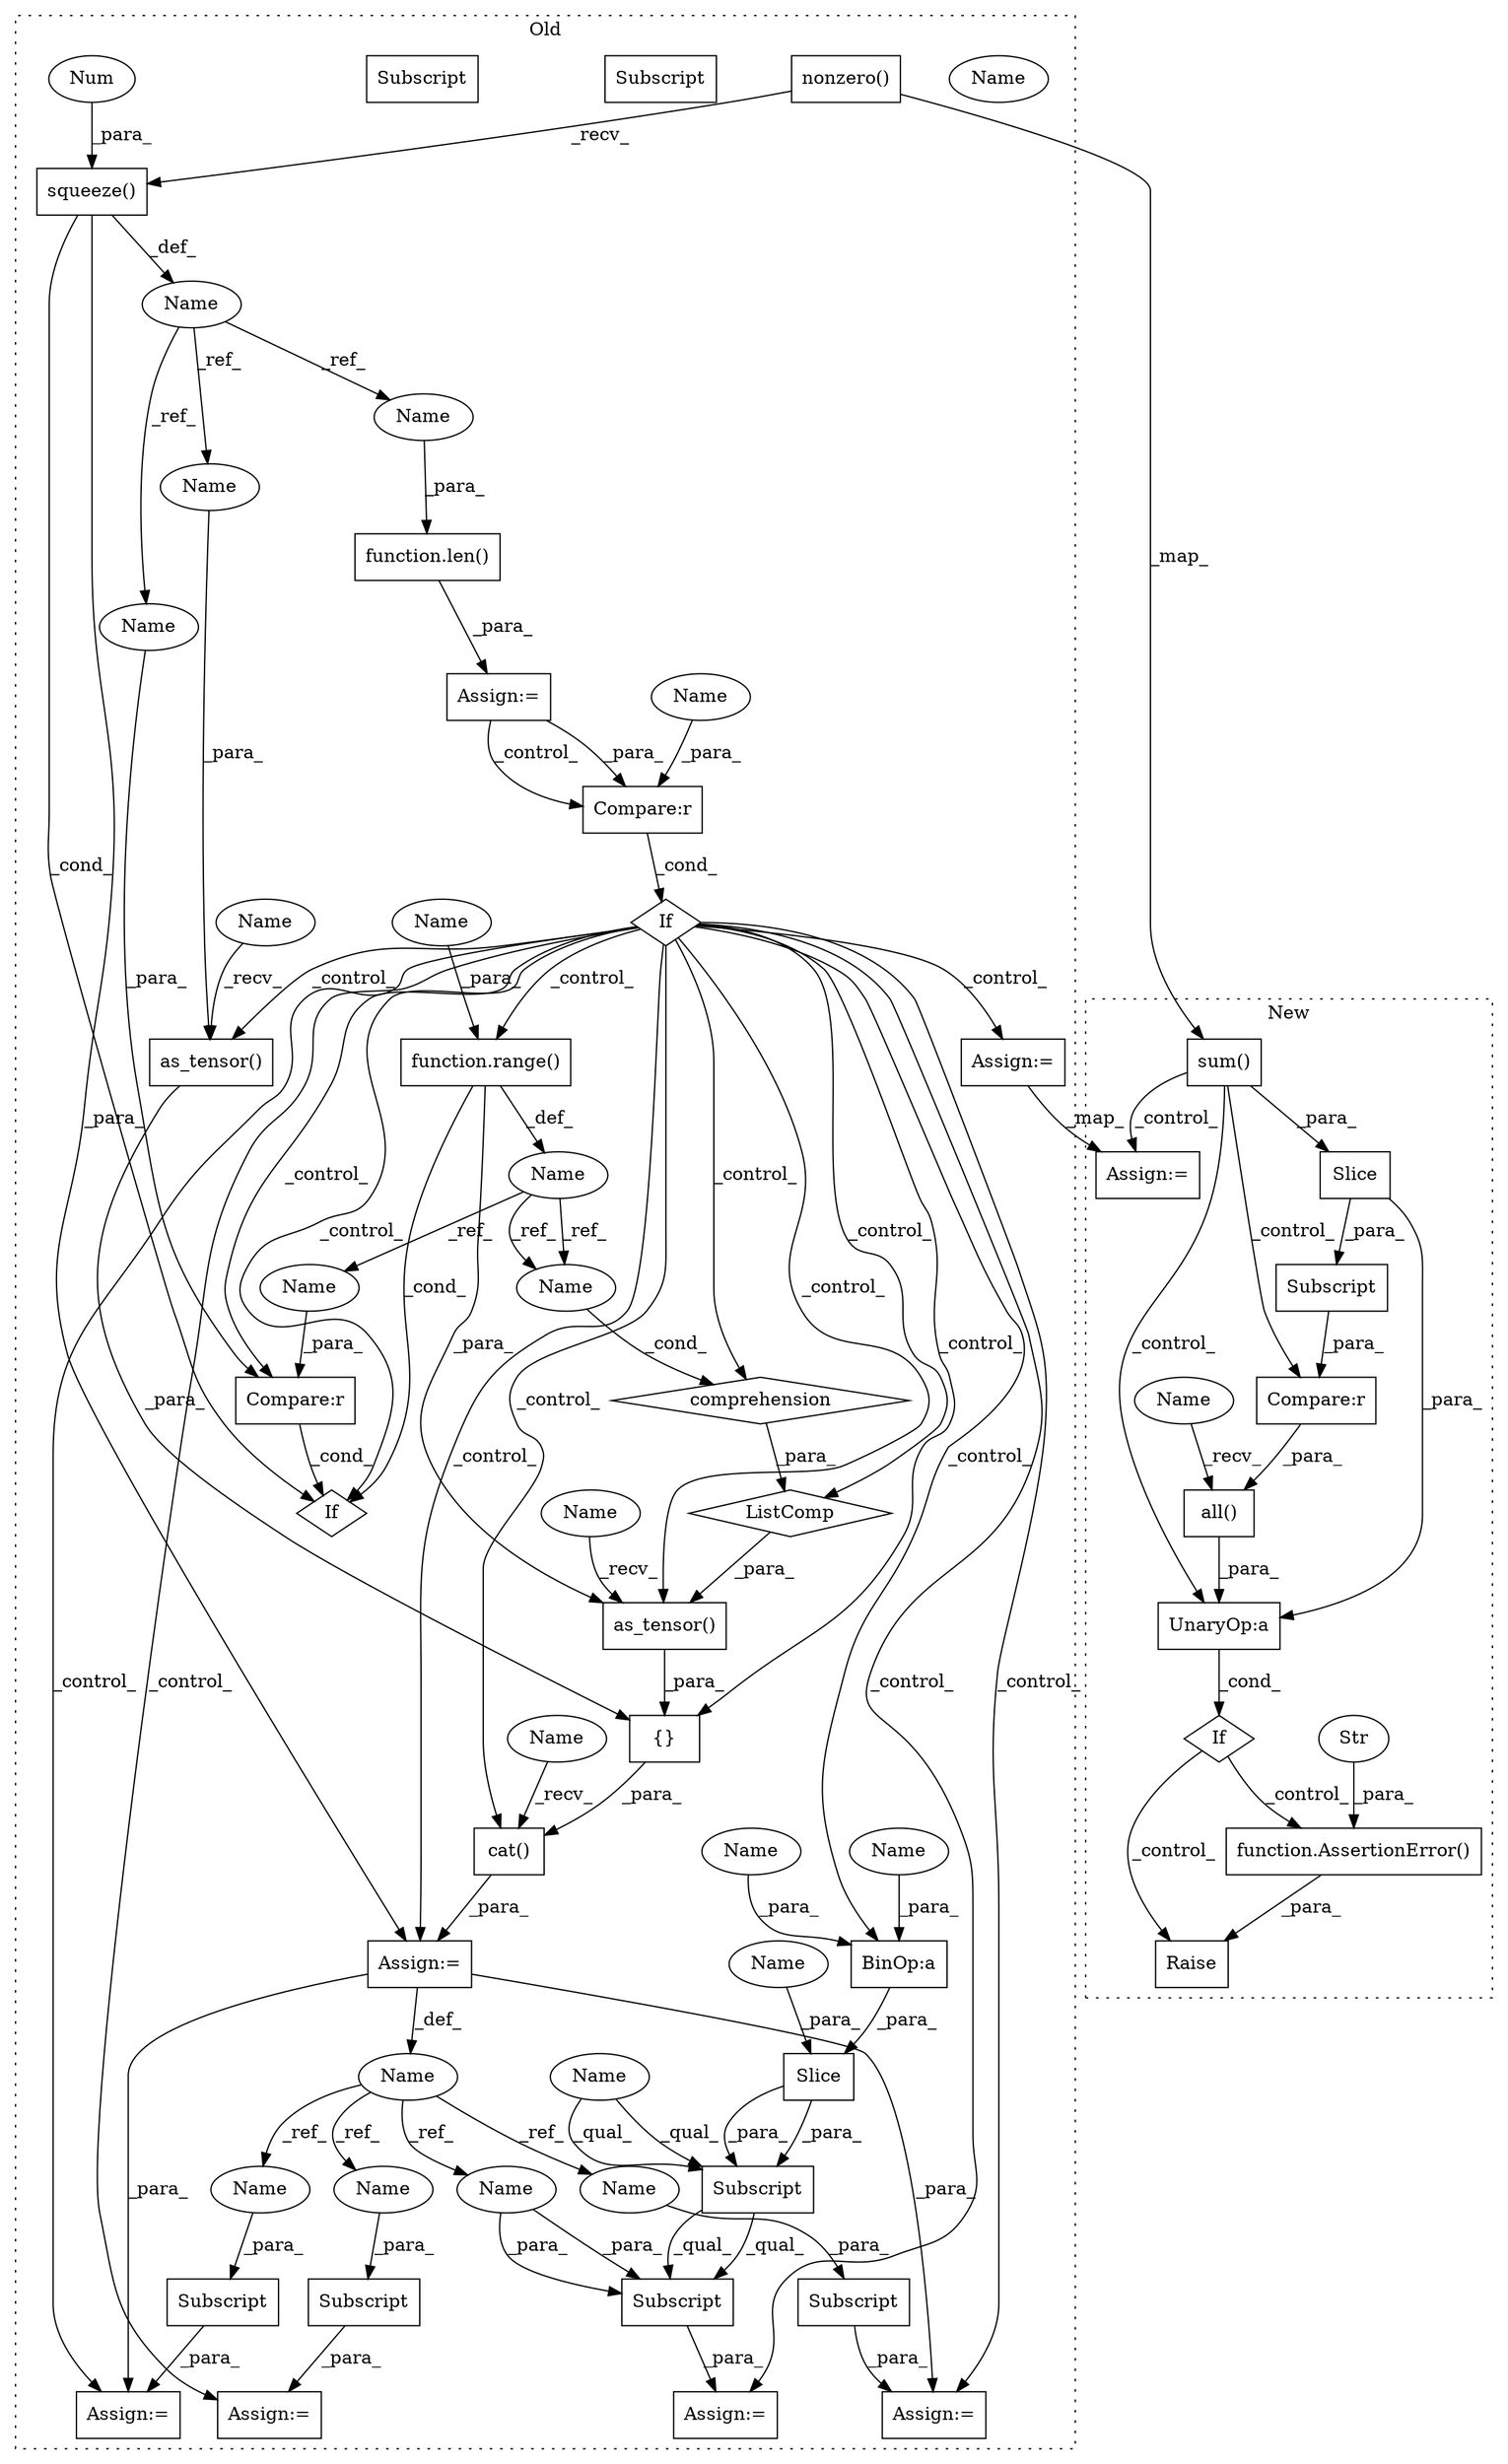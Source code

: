digraph G {
subgraph cluster0 {
1 [label="ListComp" a="106" s="6467" l="47" shape="diamond"];
3 [label="comprehension" a="45" s="6470" l="3" shape="diamond"];
4 [label="If" a="96" s="6159" l="3" shape="diamond"];
6 [label="Compare:r" a="40" s="6491" l="22" shape="box"];
7 [label="Name" a="87" s="6468" l="1" shape="ellipse"];
8 [label="If" a="96" s="6491" l="22" shape="diamond"];
9 [label="{}" a="59" s="6362,6530" l="22,0" shape="box"];
10 [label="cat()" a="75" s="6352,6548" l="10,1" shape="box"];
11 [label="Assign:=" a="68" s="6617" l="3" shape="box"];
12 [label="function.range()" a="75" s="6479,6486" l="6,1" shape="box"];
14 [label="as_tensor()" a="75" s="6451,6514" l="16,16" shape="box"];
15 [label="BinOp:a" a="82" s="6747" l="1" shape="box"];
17 [label="as_tensor()" a="75" s="6384,6413" l="16,16" shape="box"];
19 [label="Subscript" a="63" s="6620,0" l="19,0" shape="box"];
20 [label="Slice" a="80" s="6731" l="18" shape="box"];
21 [label="Subscript" a="63" s="6665,0" l="19,0" shape="box"];
23 [label="nonzero()" a="75" s="5912,5950" l="14,1" shape="box"];
24 [label="Subscript" a="63" s="6718,0" l="32,0" shape="box"];
25 [label="Subscript" a="63" s="6718,0" l="45,0" shape="box"];
26 [label="Compare:r" a="40" s="6162" l="8" shape="box"];
27 [label="Subscript" a="63" s="6575,0" l="19,0" shape="box"];
30 [label="Name" a="87" s="5896" l="13" shape="ellipse"];
31 [label="Name" a="87" s="6338" l="11" shape="ellipse"];
32 [label="Name" a="87" s="6474" l="1" shape="ellipse"];
34 [label="Assign:=" a="68" s="6662" l="3" shape="box"];
35 [label="Assign:=" a="68" s="6715" l="3" shape="box"];
36 [label="Assign:=" a="68" s="6572" l="3" shape="box"];
37 [label="Assign:=" a="68" s="5987" l="3" shape="box"];
38 [label="Assign:=" a="68" s="6349" l="3" shape="box"];
39 [label="squeeze()" a="75" s="5912,5961" l="48,1" shape="box"];
40 [label="Num" a="76" s="5960" l="1" shape="ellipse"];
42 [label="Assign:=" a="68" s="6202" l="3" shape="box"];
44 [label="function.len()" a="75" s="5990,6007" l="4,1" shape="box"];
45 [label="Name" a="87" s="6718" l="12" shape="ellipse"];
46 [label="Subscript" a="63" s="6718,0" l="32,0" shape="box"];
47 [label="Subscript" a="63" s="6718,0" l="45,0" shape="box"];
48 [label="Name" a="87" s="6740" l="7" shape="ellipse"];
49 [label="Name" a="87" s="6731" l="7" shape="ellipse"];
50 [label="Name" a="87" s="6748" l="1" shape="ellipse"];
51 [label="Name" a="87" s="6169" l="1" shape="ellipse"];
52 [label="Name" a="87" s="6485" l="1" shape="ellipse"];
53 [label="Name" a="87" s="6352" l="5" shape="ellipse"];
54 [label="Name" a="87" s="6384" l="5" shape="ellipse"];
55 [label="Name" a="87" s="6451" l="5" shape="ellipse"];
57 [label="Name" a="87" s="6400" l="13" shape="ellipse"];
58 [label="Name" a="87" s="5994" l="13" shape="ellipse"];
59 [label="Name" a="87" s="6500" l="13" shape="ellipse"];
60 [label="Name" a="87" s="6468" l="1" shape="ellipse"];
61 [label="Name" a="87" s="6491" l="1" shape="ellipse"];
62 [label="Name" a="87" s="6627" l="11" shape="ellipse"];
63 [label="Name" a="87" s="6582" l="11" shape="ellipse"];
64 [label="Name" a="87" s="6672" l="11" shape="ellipse"];
65 [label="Name" a="87" s="6751" l="11" shape="ellipse"];
label = "Old";
style="dotted";
}
subgraph cluster1 {
2 [label="all()" a="75" s="6102,6140" l="10,1" shape="box"];
5 [label="Compare:r" a="40" s="6112" l="28" shape="box"];
13 [label="If" a="96" s="6095" l="3" shape="diamond"];
16 [label="UnaryOp:a" a="61" s="6098" l="43" shape="box"];
18 [label="Subscript" a="63" s="6112,0" l="12,0" shape="box"];
22 [label="sum()" a="75" s="5902,5936" l="10,1" shape="box"];
28 [label="function.AssertionError()" a="75" s="6165,6226" l="15,1" shape="box"];
29 [label="Str" a="66" s="6180" l="46" shape="ellipse"];
33 [label="Raise" a="91" s="6159" l="6" shape="box"];
41 [label="Slice" a="80" s="6119" l="4" shape="box"];
43 [label="Assign:=" a="68" s="6255" l="3" shape="box"];
56 [label="Name" a="87" s="6102" l="5" shape="ellipse"];
label = "New";
style="dotted";
}
1 -> 14 [label="_para_"];
2 -> 16 [label="_para_"];
3 -> 1 [label="_para_"];
4 -> 38 [label="_control_"];
4 -> 8 [label="_control_"];
4 -> 9 [label="_control_"];
4 -> 35 [label="_control_"];
4 -> 11 [label="_control_"];
4 -> 10 [label="_control_"];
4 -> 42 [label="_control_"];
4 -> 34 [label="_control_"];
4 -> 6 [label="_control_"];
4 -> 12 [label="_control_"];
4 -> 1 [label="_control_"];
4 -> 17 [label="_control_"];
4 -> 3 [label="_control_"];
4 -> 14 [label="_control_"];
4 -> 36 [label="_control_"];
4 -> 15 [label="_control_"];
5 -> 2 [label="_para_"];
6 -> 8 [label="_cond_"];
9 -> 10 [label="_para_"];
10 -> 38 [label="_para_"];
12 -> 32 [label="_def_"];
12 -> 14 [label="_para_"];
12 -> 8 [label="_cond_"];
13 -> 28 [label="_control_"];
13 -> 33 [label="_control_"];
14 -> 9 [label="_para_"];
15 -> 20 [label="_para_"];
16 -> 13 [label="_cond_"];
17 -> 9 [label="_para_"];
18 -> 5 [label="_para_"];
19 -> 11 [label="_para_"];
20 -> 46 [label="_para_"];
20 -> 46 [label="_para_"];
21 -> 34 [label="_para_"];
22 -> 43 [label="_control_"];
22 -> 16 [label="_control_"];
22 -> 5 [label="_control_"];
22 -> 41 [label="_para_"];
23 -> 22 [label="_map_"];
23 -> 39 [label="_recv_"];
26 -> 4 [label="_cond_"];
27 -> 36 [label="_para_"];
28 -> 33 [label="_para_"];
29 -> 28 [label="_para_"];
30 -> 58 [label="_ref_"];
30 -> 59 [label="_ref_"];
30 -> 57 [label="_ref_"];
31 -> 64 [label="_ref_"];
31 -> 63 [label="_ref_"];
31 -> 62 [label="_ref_"];
31 -> 65 [label="_ref_"];
32 -> 60 [label="_ref_"];
32 -> 61 [label="_ref_"];
32 -> 60 [label="_ref_"];
37 -> 26 [label="_para_"];
37 -> 26 [label="_control_"];
38 -> 34 [label="_para_"];
38 -> 31 [label="_def_"];
38 -> 36 [label="_para_"];
39 -> 38 [label="_para_"];
39 -> 8 [label="_cond_"];
39 -> 30 [label="_def_"];
40 -> 39 [label="_para_"];
41 -> 16 [label="_para_"];
41 -> 18 [label="_para_"];
42 -> 43 [label="_map_"];
44 -> 37 [label="_para_"];
45 -> 46 [label="_qual_"];
45 -> 46 [label="_qual_"];
46 -> 47 [label="_qual_"];
46 -> 47 [label="_qual_"];
47 -> 35 [label="_para_"];
48 -> 15 [label="_para_"];
49 -> 20 [label="_para_"];
50 -> 15 [label="_para_"];
51 -> 26 [label="_para_"];
52 -> 12 [label="_para_"];
53 -> 10 [label="_recv_"];
54 -> 17 [label="_recv_"];
55 -> 14 [label="_recv_"];
56 -> 2 [label="_recv_"];
57 -> 17 [label="_para_"];
58 -> 44 [label="_para_"];
59 -> 6 [label="_para_"];
60 -> 3 [label="_cond_"];
61 -> 6 [label="_para_"];
62 -> 19 [label="_para_"];
63 -> 27 [label="_para_"];
64 -> 21 [label="_para_"];
65 -> 47 [label="_para_"];
65 -> 47 [label="_para_"];
}